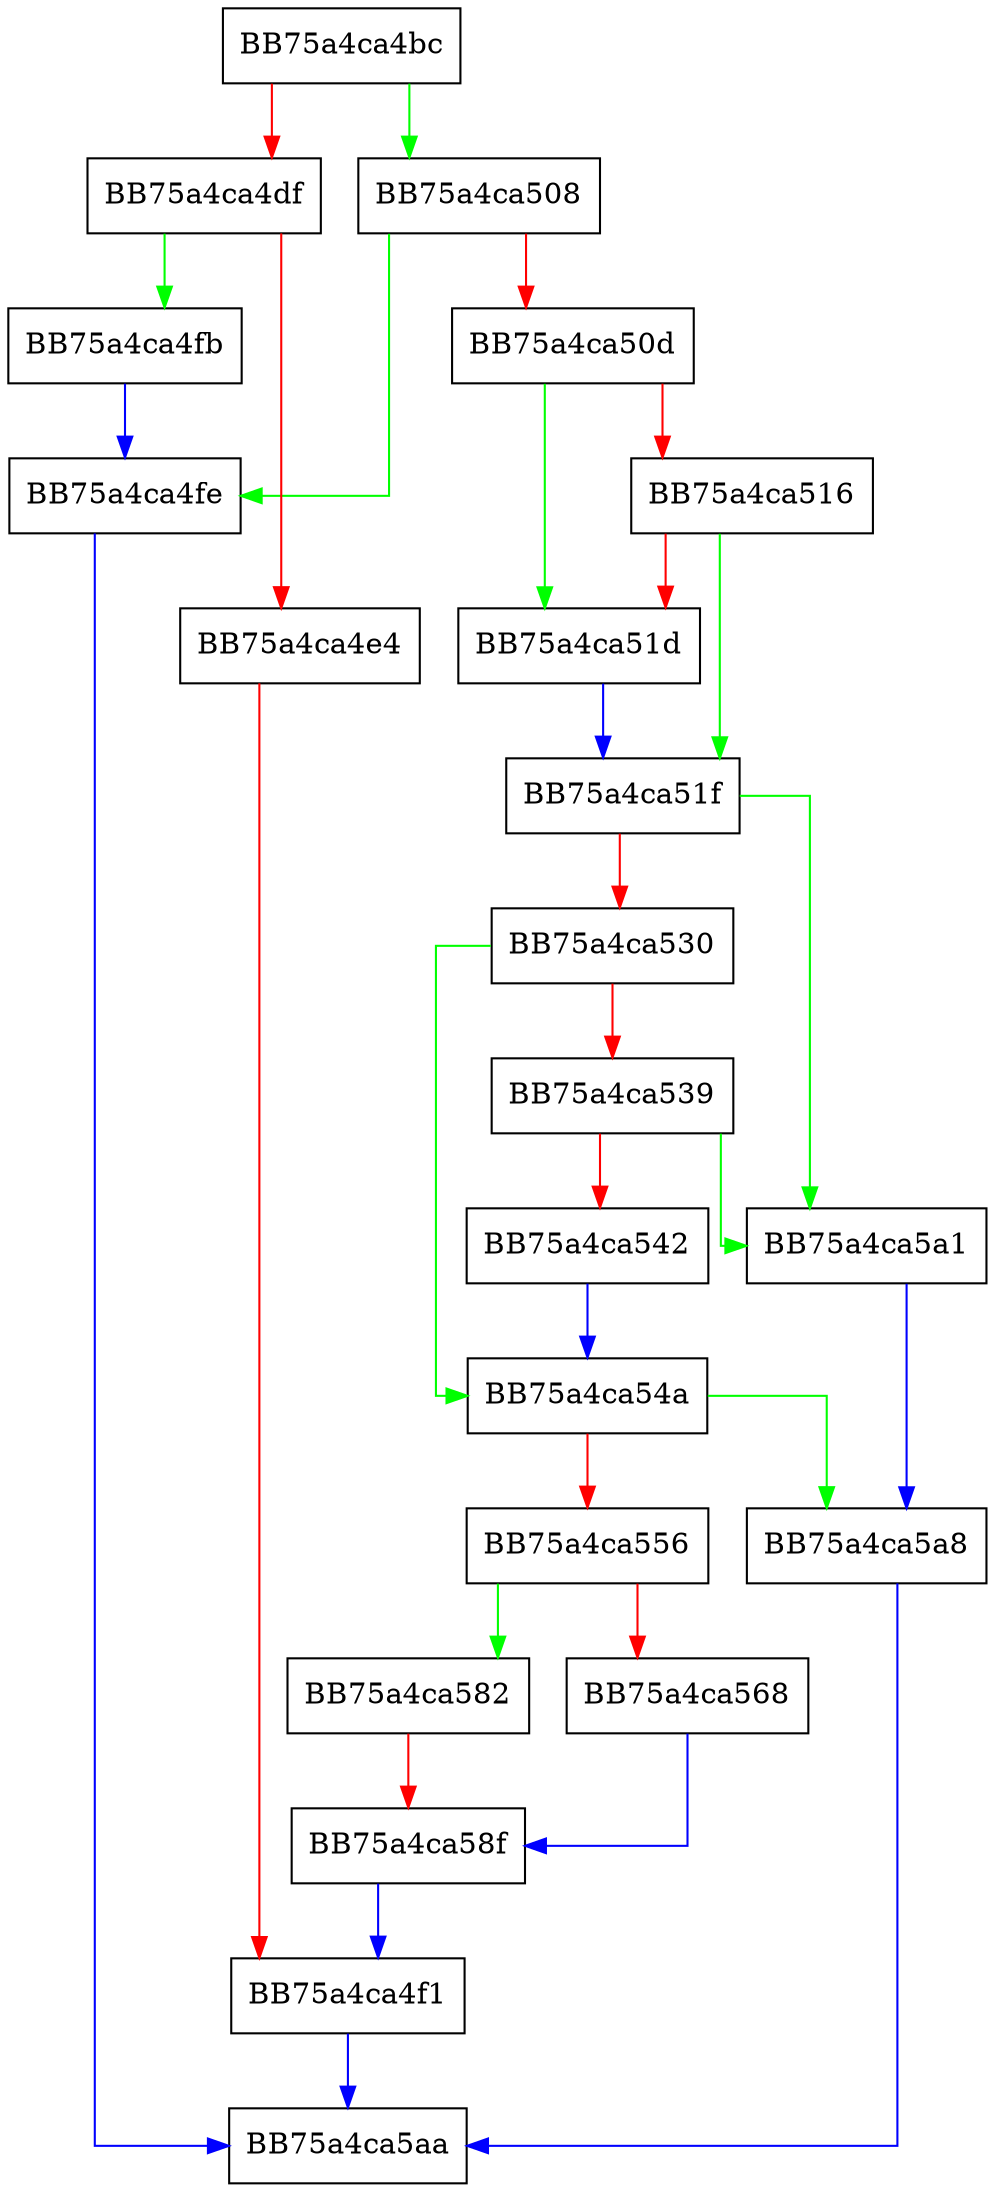 digraph pConcatenateVar {
  node [shape="box"];
  graph [splines=ortho];
  BB75a4ca4bc -> BB75a4ca508 [color="green"];
  BB75a4ca4bc -> BB75a4ca4df [color="red"];
  BB75a4ca4df -> BB75a4ca4fb [color="green"];
  BB75a4ca4df -> BB75a4ca4e4 [color="red"];
  BB75a4ca4e4 -> BB75a4ca4f1 [color="red"];
  BB75a4ca4f1 -> BB75a4ca5aa [color="blue"];
  BB75a4ca4fb -> BB75a4ca4fe [color="blue"];
  BB75a4ca4fe -> BB75a4ca5aa [color="blue"];
  BB75a4ca508 -> BB75a4ca4fe [color="green"];
  BB75a4ca508 -> BB75a4ca50d [color="red"];
  BB75a4ca50d -> BB75a4ca51d [color="green"];
  BB75a4ca50d -> BB75a4ca516 [color="red"];
  BB75a4ca516 -> BB75a4ca51f [color="green"];
  BB75a4ca516 -> BB75a4ca51d [color="red"];
  BB75a4ca51d -> BB75a4ca51f [color="blue"];
  BB75a4ca51f -> BB75a4ca5a1 [color="green"];
  BB75a4ca51f -> BB75a4ca530 [color="red"];
  BB75a4ca530 -> BB75a4ca54a [color="green"];
  BB75a4ca530 -> BB75a4ca539 [color="red"];
  BB75a4ca539 -> BB75a4ca5a1 [color="green"];
  BB75a4ca539 -> BB75a4ca542 [color="red"];
  BB75a4ca542 -> BB75a4ca54a [color="blue"];
  BB75a4ca54a -> BB75a4ca5a8 [color="green"];
  BB75a4ca54a -> BB75a4ca556 [color="red"];
  BB75a4ca556 -> BB75a4ca582 [color="green"];
  BB75a4ca556 -> BB75a4ca568 [color="red"];
  BB75a4ca568 -> BB75a4ca58f [color="blue"];
  BB75a4ca582 -> BB75a4ca58f [color="red"];
  BB75a4ca58f -> BB75a4ca4f1 [color="blue"];
  BB75a4ca5a1 -> BB75a4ca5a8 [color="blue"];
  BB75a4ca5a8 -> BB75a4ca5aa [color="blue"];
}